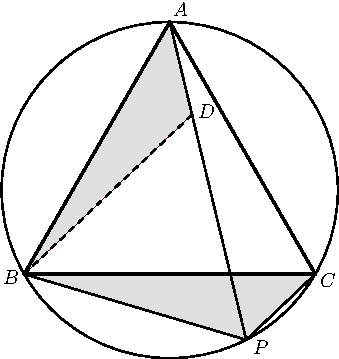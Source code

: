 import graph; size(6cm); real lsf=0.5; pen dps=linewidth(0.7)+fontsize(10); defaultpen(dps); pen ds=black; real xmin=-2.422252193798335,xmax=2.109146508261275,ymin=-1.4500895925774069,ymax=1.6994713868752176; 
pen ttqqqq=rgb(0.2,0.,0.), eaevev=rgb(0.75,0.75,0.75); 
pair A=(0.,1.), B=(-0.8660254037844386,-0.5), C=(0.8660254037844387,-0.5), P=(0.4548182014136288,-0.8905843046353735), D=(0.1326523289483086,0.44859196421006337); 
filldraw(A--B--C--cycle,white,linewidth(1.2)); filldraw(D--B--A--cycle,eaevev+opacity(0.5),linewidth(0.)+ttqqqq); filldraw(B--C--P--cycle,eaevev+opacity(0.5),linewidth(0.)+ttqqqq); 
draw(circle((0.,0.),1.),linewidth(0.8)); draw(A--B,linewidth(1.2)); draw(B--C,linewidth(1.2)); draw(C--A,linewidth(1.2)); draw(A--P,linewidth(0.8)); draw(B--P,linewidth(0.8)); draw(C--P,linewidth(0.8)); draw(P--D,linewidth(0.8)); draw(D--B,linewidth(0.8)+linetype("4 4")); 
dot(A,linewidth(1.pt)+ds); label("$A$",(0.006989121742137261,1.0232529268760544),NE*lsf); dot(B,linewidth(1.pt)+ds); label("$B$",(-1.0073385682566076,-0.5717406146437111),NE*lsf); dot(C,linewidth(1.pt)+ds); label("$C$",(0.8779878990236681,-0.5901161162741231),NE*lsf); dot(P,linewidth(1.pt)+ds); label("$P$",(0.48107706380676796,-0.9870269514910232),NE*lsf); dot(D,linewidth(1.pt)+ds); label("$D$",(0.157668235111516,0.4131862727463745),NE*lsf); 
clip((xmin,ymin)--(xmin,ymax)--(xmax,ymax)--(xmax,ymin)--cycle); 